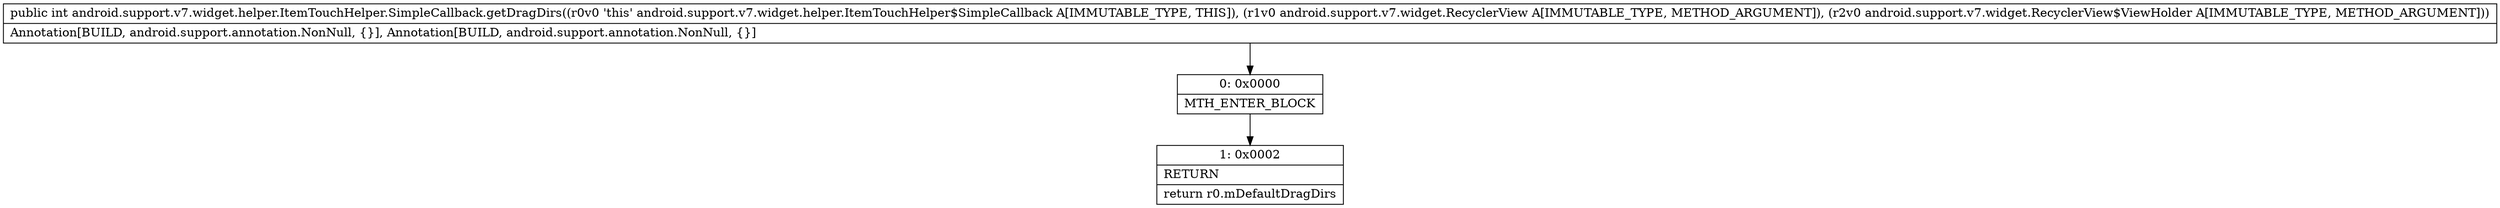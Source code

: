 digraph "CFG forandroid.support.v7.widget.helper.ItemTouchHelper.SimpleCallback.getDragDirs(Landroid\/support\/v7\/widget\/RecyclerView;Landroid\/support\/v7\/widget\/RecyclerView$ViewHolder;)I" {
Node_0 [shape=record,label="{0\:\ 0x0000|MTH_ENTER_BLOCK\l}"];
Node_1 [shape=record,label="{1\:\ 0x0002|RETURN\l|return r0.mDefaultDragDirs\l}"];
MethodNode[shape=record,label="{public int android.support.v7.widget.helper.ItemTouchHelper.SimpleCallback.getDragDirs((r0v0 'this' android.support.v7.widget.helper.ItemTouchHelper$SimpleCallback A[IMMUTABLE_TYPE, THIS]), (r1v0 android.support.v7.widget.RecyclerView A[IMMUTABLE_TYPE, METHOD_ARGUMENT]), (r2v0 android.support.v7.widget.RecyclerView$ViewHolder A[IMMUTABLE_TYPE, METHOD_ARGUMENT]))  | Annotation[BUILD, android.support.annotation.NonNull, \{\}], Annotation[BUILD, android.support.annotation.NonNull, \{\}]\l}"];
MethodNode -> Node_0;
Node_0 -> Node_1;
}

